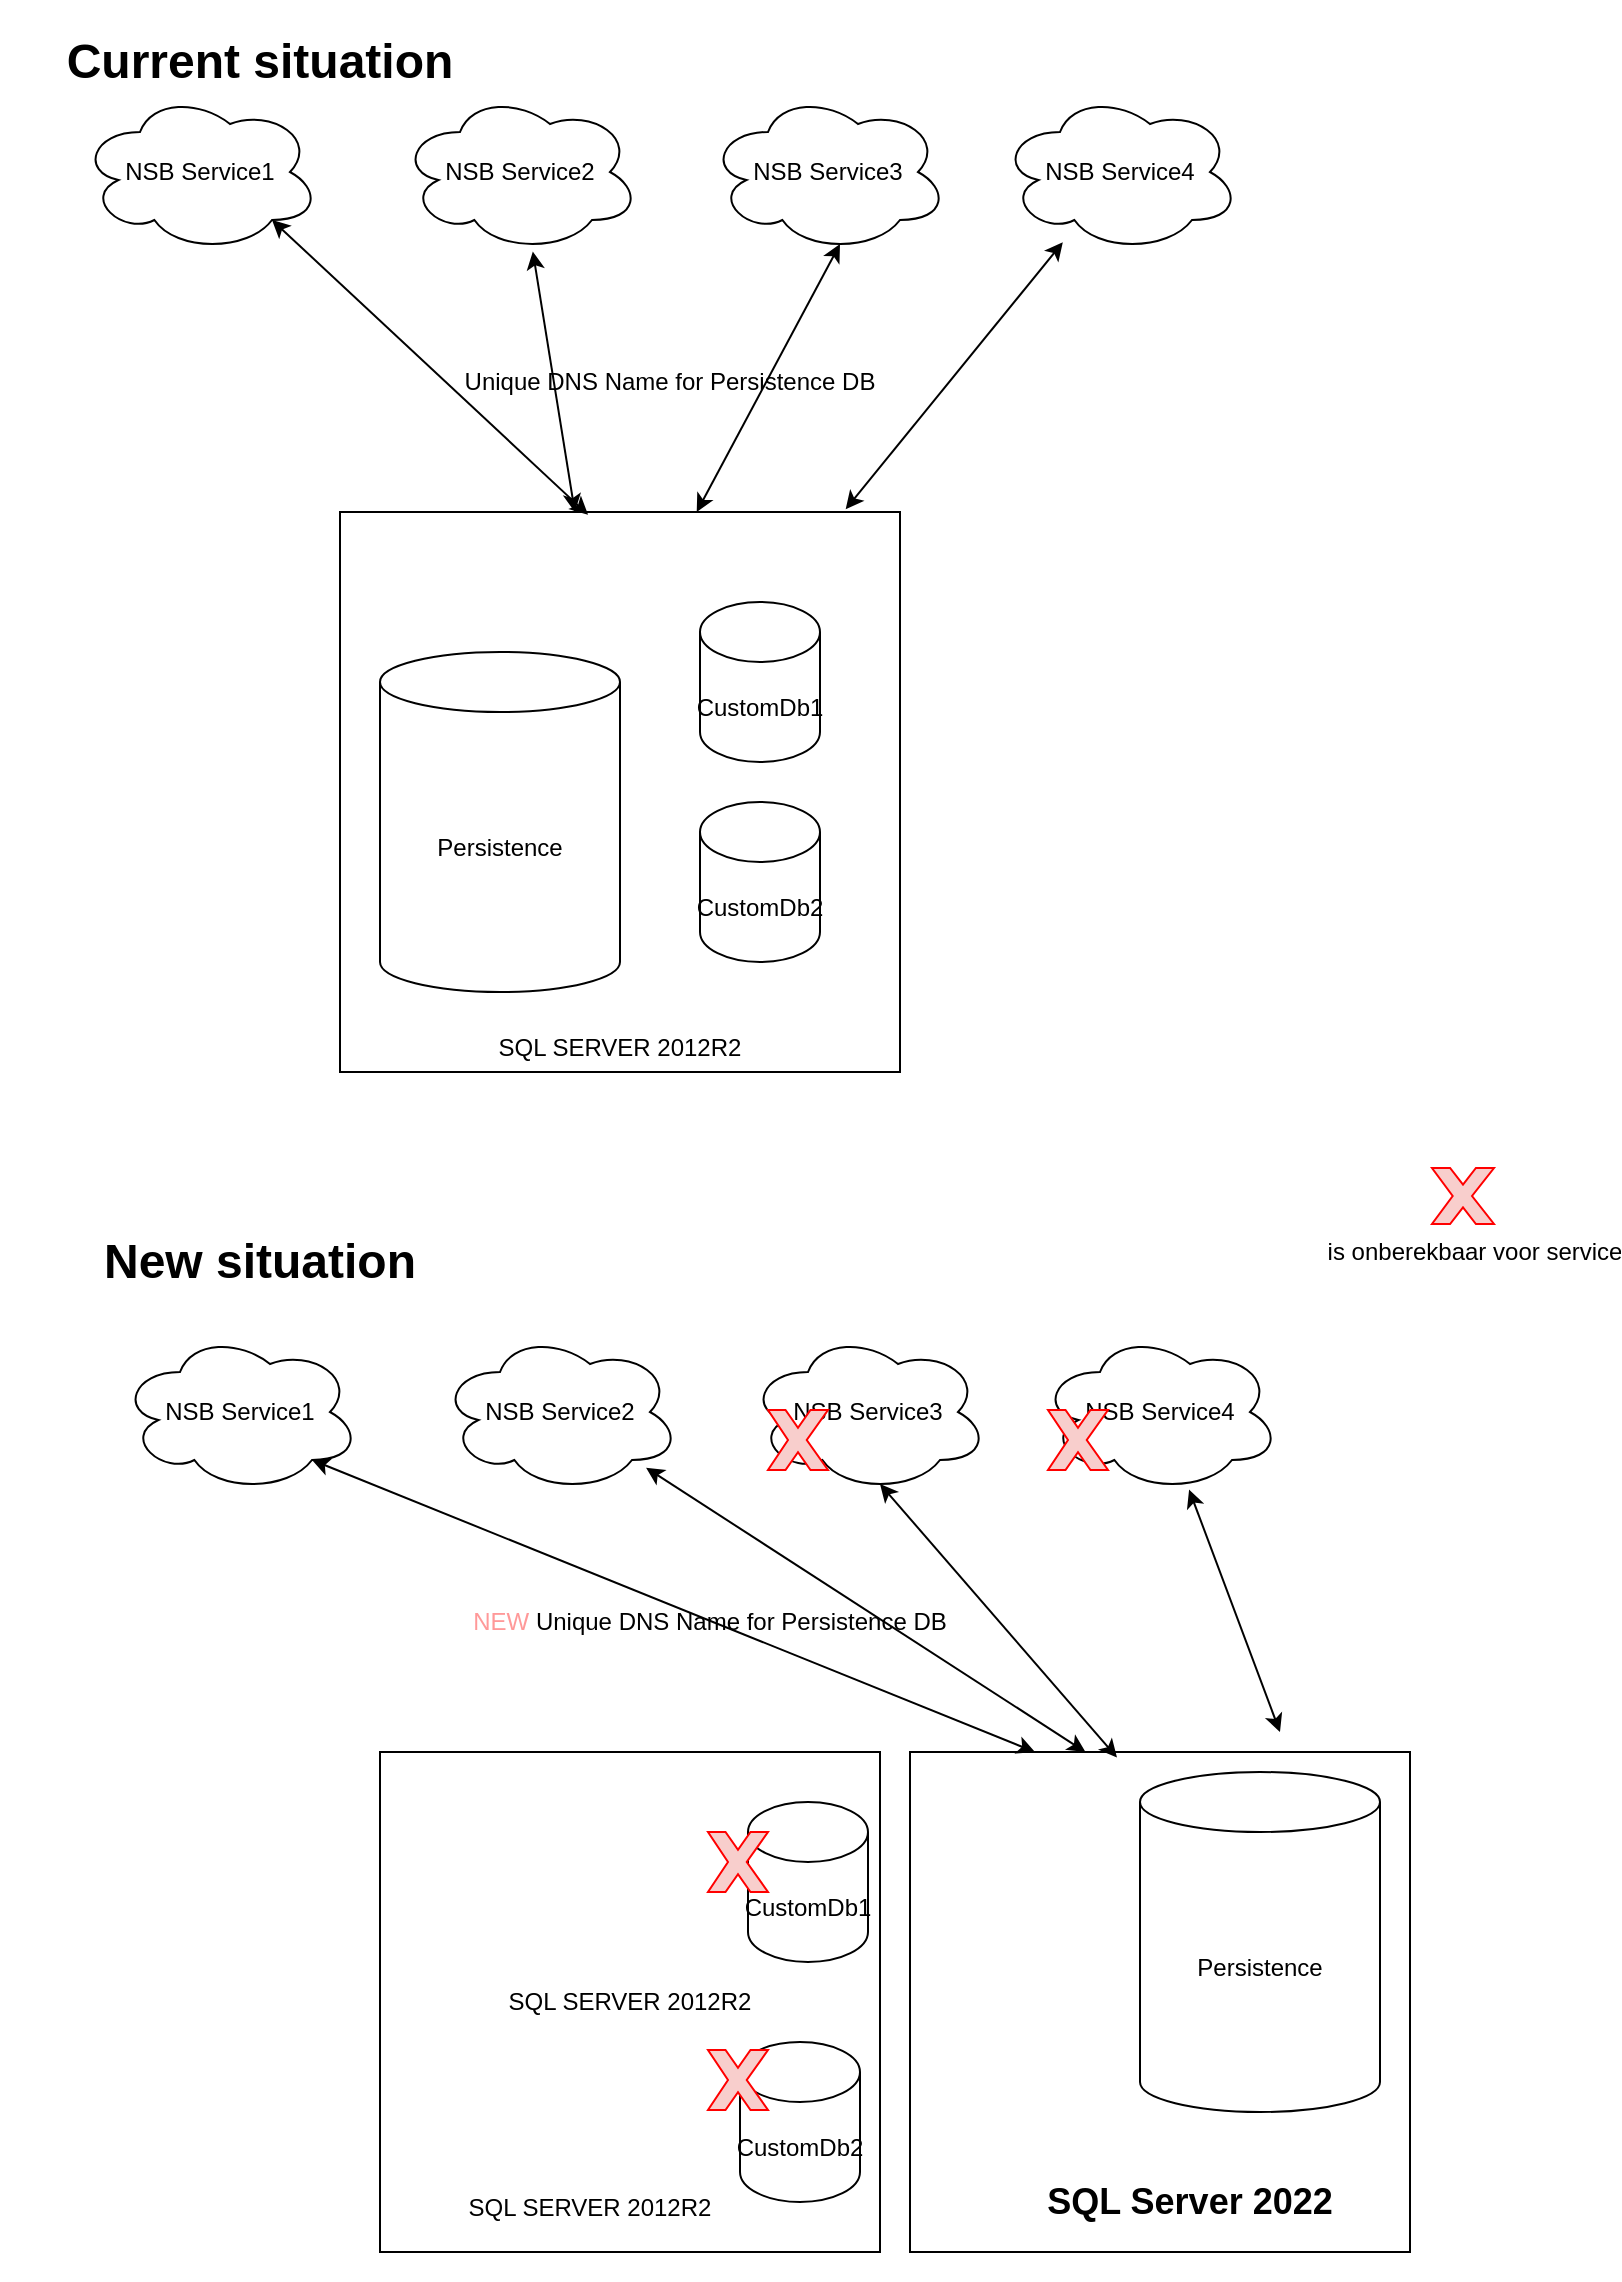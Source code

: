 <mxfile version="24.7.7">
  <diagram name="Pagina-1" id="0BlaeF4Wuc480mNTyorj">
    <mxGraphModel dx="1043" dy="1779" grid="1" gridSize="10" guides="1" tooltips="1" connect="1" arrows="1" fold="1" page="1" pageScale="1" pageWidth="827" pageHeight="1169" math="0" shadow="0">
      <root>
        <mxCell id="0" />
        <mxCell id="1" parent="0" />
        <mxCell id="mi39j66zBvmvn_8gFiLY-44" value="" style="whiteSpace=wrap;html=1;aspect=fixed;" vertex="1" parent="1">
          <mxGeometry x="455" y="870" width="250" height="250" as="geometry" />
        </mxCell>
        <mxCell id="mi39j66zBvmvn_8gFiLY-1" value="NSB Service1" style="ellipse;shape=cloud;whiteSpace=wrap;html=1;" vertex="1" parent="1">
          <mxGeometry x="40" y="40" width="120" height="80" as="geometry" />
        </mxCell>
        <mxCell id="mi39j66zBvmvn_8gFiLY-3" value="NSB Service2" style="ellipse;shape=cloud;whiteSpace=wrap;html=1;" vertex="1" parent="1">
          <mxGeometry x="200" y="40" width="120" height="80" as="geometry" />
        </mxCell>
        <mxCell id="mi39j66zBvmvn_8gFiLY-4" value="NSB Service3" style="ellipse;shape=cloud;whiteSpace=wrap;html=1;" vertex="1" parent="1">
          <mxGeometry x="354" y="40" width="120" height="80" as="geometry" />
        </mxCell>
        <mxCell id="mi39j66zBvmvn_8gFiLY-5" value="NSB Service4" style="ellipse;shape=cloud;whiteSpace=wrap;html=1;" vertex="1" parent="1">
          <mxGeometry x="500" y="40" width="120" height="80" as="geometry" />
        </mxCell>
        <mxCell id="mi39j66zBvmvn_8gFiLY-6" value="" style="whiteSpace=wrap;html=1;aspect=fixed;" vertex="1" parent="1">
          <mxGeometry x="170" y="250" width="280" height="280" as="geometry" />
        </mxCell>
        <mxCell id="mi39j66zBvmvn_8gFiLY-7" value="Persistence" style="shape=cylinder3;whiteSpace=wrap;html=1;boundedLbl=1;backgroundOutline=1;size=15;" vertex="1" parent="1">
          <mxGeometry x="190" y="320" width="120" height="170" as="geometry" />
        </mxCell>
        <mxCell id="mi39j66zBvmvn_8gFiLY-8" value="CustomDb1" style="shape=cylinder3;whiteSpace=wrap;html=1;boundedLbl=1;backgroundOutline=1;size=15;" vertex="1" parent="1">
          <mxGeometry x="350" y="295" width="60" height="80" as="geometry" />
        </mxCell>
        <mxCell id="mi39j66zBvmvn_8gFiLY-9" value="CustomDb2" style="shape=cylinder3;whiteSpace=wrap;html=1;boundedLbl=1;backgroundOutline=1;size=15;" vertex="1" parent="1">
          <mxGeometry x="350" y="395" width="60" height="80" as="geometry" />
        </mxCell>
        <mxCell id="mi39j66zBvmvn_8gFiLY-12" value="" style="endArrow=classic;startArrow=classic;html=1;rounded=0;entryX=0.8;entryY=0.8;entryDx=0;entryDy=0;entryPerimeter=0;exitX=0.443;exitY=0.005;exitDx=0;exitDy=0;exitPerimeter=0;" edge="1" parent="1" source="mi39j66zBvmvn_8gFiLY-6" target="mi39j66zBvmvn_8gFiLY-1">
          <mxGeometry width="50" height="50" relative="1" as="geometry">
            <mxPoint x="260" y="350" as="sourcePoint" />
            <mxPoint x="310" y="300" as="targetPoint" />
          </mxGeometry>
        </mxCell>
        <mxCell id="mi39j66zBvmvn_8gFiLY-13" value="" style="endArrow=classic;startArrow=classic;html=1;rounded=0;" edge="1" parent="1" source="mi39j66zBvmvn_8gFiLY-6" target="mi39j66zBvmvn_8gFiLY-3">
          <mxGeometry width="50" height="50" relative="1" as="geometry">
            <mxPoint x="260" y="350" as="sourcePoint" />
            <mxPoint x="310" y="300" as="targetPoint" />
          </mxGeometry>
        </mxCell>
        <mxCell id="mi39j66zBvmvn_8gFiLY-15" value="" style="endArrow=classic;startArrow=classic;html=1;rounded=0;exitX=0.903;exitY=-0.005;exitDx=0;exitDy=0;exitPerimeter=0;" edge="1" parent="1" source="mi39j66zBvmvn_8gFiLY-6" target="mi39j66zBvmvn_8gFiLY-5">
          <mxGeometry width="50" height="50" relative="1" as="geometry">
            <mxPoint x="260" y="350" as="sourcePoint" />
            <mxPoint x="310" y="300" as="targetPoint" />
          </mxGeometry>
        </mxCell>
        <mxCell id="mi39j66zBvmvn_8gFiLY-16" value="" style="endArrow=classic;startArrow=classic;html=1;rounded=0;entryX=0.55;entryY=0.95;entryDx=0;entryDy=0;entryPerimeter=0;exitX=0.637;exitY=0;exitDx=0;exitDy=0;exitPerimeter=0;" edge="1" parent="1" source="mi39j66zBvmvn_8gFiLY-6" target="mi39j66zBvmvn_8gFiLY-4">
          <mxGeometry width="50" height="50" relative="1" as="geometry">
            <mxPoint x="350" y="240" as="sourcePoint" />
            <mxPoint x="310" y="300" as="targetPoint" />
          </mxGeometry>
        </mxCell>
        <mxCell id="mi39j66zBvmvn_8gFiLY-17" value="Unique DNS Name for Persistence DB" style="text;html=1;align=center;verticalAlign=middle;whiteSpace=wrap;rounded=0;" vertex="1" parent="1">
          <mxGeometry x="130" y="170" width="410" height="30" as="geometry" />
        </mxCell>
        <mxCell id="mi39j66zBvmvn_8gFiLY-31" value="NSB Service1" style="ellipse;shape=cloud;whiteSpace=wrap;html=1;" vertex="1" parent="1">
          <mxGeometry x="60" y="660" width="120" height="80" as="geometry" />
        </mxCell>
        <mxCell id="mi39j66zBvmvn_8gFiLY-32" value="NSB Service2" style="ellipse;shape=cloud;whiteSpace=wrap;html=1;" vertex="1" parent="1">
          <mxGeometry x="220" y="660" width="120" height="80" as="geometry" />
        </mxCell>
        <mxCell id="mi39j66zBvmvn_8gFiLY-33" value="NSB Service3" style="ellipse;shape=cloud;whiteSpace=wrap;html=1;" vertex="1" parent="1">
          <mxGeometry x="374" y="660" width="120" height="80" as="geometry" />
        </mxCell>
        <mxCell id="mi39j66zBvmvn_8gFiLY-34" value="NSB Service4" style="ellipse;shape=cloud;whiteSpace=wrap;html=1;" vertex="1" parent="1">
          <mxGeometry x="520" y="660" width="120" height="80" as="geometry" />
        </mxCell>
        <mxCell id="mi39j66zBvmvn_8gFiLY-35" value="SQL SERVER 2012R2" style="whiteSpace=wrap;html=1;aspect=fixed;" vertex="1" parent="1">
          <mxGeometry x="190" y="870" width="250" height="250" as="geometry" />
        </mxCell>
        <mxCell id="mi39j66zBvmvn_8gFiLY-36" value="Persistence" style="shape=cylinder3;whiteSpace=wrap;html=1;boundedLbl=1;backgroundOutline=1;size=15;" vertex="1" parent="1">
          <mxGeometry x="570" y="880" width="120" height="170" as="geometry" />
        </mxCell>
        <mxCell id="mi39j66zBvmvn_8gFiLY-38" value="CustomDb2" style="shape=cylinder3;whiteSpace=wrap;html=1;boundedLbl=1;backgroundOutline=1;size=15;" vertex="1" parent="1">
          <mxGeometry x="370" y="1015" width="60" height="80" as="geometry" />
        </mxCell>
        <mxCell id="mi39j66zBvmvn_8gFiLY-39" value="" style="endArrow=classic;startArrow=classic;html=1;rounded=0;entryX=0.8;entryY=0.8;entryDx=0;entryDy=0;entryPerimeter=0;exitX=0.25;exitY=0;exitDx=0;exitDy=0;" edge="1" parent="1" source="mi39j66zBvmvn_8gFiLY-44" target="mi39j66zBvmvn_8gFiLY-31">
          <mxGeometry width="50" height="50" relative="1" as="geometry">
            <mxPoint x="280" y="970" as="sourcePoint" />
            <mxPoint x="330" y="920" as="targetPoint" />
          </mxGeometry>
        </mxCell>
        <mxCell id="mi39j66zBvmvn_8gFiLY-40" value="" style="endArrow=classic;startArrow=classic;html=1;rounded=0;exitX=0.351;exitY=0;exitDx=0;exitDy=0;exitPerimeter=0;" edge="1" parent="1" source="mi39j66zBvmvn_8gFiLY-44" target="mi39j66zBvmvn_8gFiLY-32">
          <mxGeometry width="50" height="50" relative="1" as="geometry">
            <mxPoint x="280" y="970" as="sourcePoint" />
            <mxPoint x="330" y="920" as="targetPoint" />
          </mxGeometry>
        </mxCell>
        <mxCell id="mi39j66zBvmvn_8gFiLY-41" value="" style="endArrow=classic;startArrow=classic;html=1;rounded=0;" edge="1" parent="1" target="mi39j66zBvmvn_8gFiLY-34">
          <mxGeometry width="50" height="50" relative="1" as="geometry">
            <mxPoint x="640" y="860" as="sourcePoint" />
            <mxPoint x="330" y="920" as="targetPoint" />
          </mxGeometry>
        </mxCell>
        <mxCell id="mi39j66zBvmvn_8gFiLY-42" value="" style="endArrow=classic;startArrow=classic;html=1;rounded=0;entryX=0.55;entryY=0.95;entryDx=0;entryDy=0;entryPerimeter=0;exitX=0.414;exitY=0.011;exitDx=0;exitDy=0;exitPerimeter=0;" edge="1" parent="1" source="mi39j66zBvmvn_8gFiLY-44" target="mi39j66zBvmvn_8gFiLY-33">
          <mxGeometry width="50" height="50" relative="1" as="geometry">
            <mxPoint x="370" y="860" as="sourcePoint" />
            <mxPoint x="330" y="920" as="targetPoint" />
          </mxGeometry>
        </mxCell>
        <mxCell id="mi39j66zBvmvn_8gFiLY-43" value="&lt;font color=&quot;#ff9999&quot;&gt;NEW &lt;/font&gt;Unique DNS Name for Persistence DB" style="text;html=1;align=center;verticalAlign=middle;whiteSpace=wrap;rounded=0;" vertex="1" parent="1">
          <mxGeometry x="150" y="790" width="410" height="30" as="geometry" />
        </mxCell>
        <mxCell id="mi39j66zBvmvn_8gFiLY-45" value="CustomDb1" style="shape=cylinder3;whiteSpace=wrap;html=1;boundedLbl=1;backgroundOutline=1;size=15;" vertex="1" parent="1">
          <mxGeometry x="374" y="895" width="60" height="80" as="geometry" />
        </mxCell>
        <mxCell id="mi39j66zBvmvn_8gFiLY-46" value="&#xa;SQL SERVER 2012R2&#xa;&#xa;" style="text;html=1;align=center;verticalAlign=middle;whiteSpace=wrap;rounded=0;" vertex="1" parent="1">
          <mxGeometry x="235" y="510" width="150" height="30" as="geometry" />
        </mxCell>
        <mxCell id="mi39j66zBvmvn_8gFiLY-48" value="&#xa;SQL SERVER 2012R2&#xa;&#xa;" style="text;html=1;align=center;verticalAlign=middle;whiteSpace=wrap;rounded=0;" vertex="1" parent="1">
          <mxGeometry x="220" y="1090" width="150" height="30" as="geometry" />
        </mxCell>
        <mxCell id="mi39j66zBvmvn_8gFiLY-49" value="&lt;h2 class=&quot;&quot;&gt;SQL Server 2022&lt;/h2&gt;" style="text;html=1;align=center;verticalAlign=middle;whiteSpace=wrap;rounded=0;" vertex="1" parent="1">
          <mxGeometry x="510" y="1080" width="170" height="30" as="geometry" />
        </mxCell>
        <mxCell id="mi39j66zBvmvn_8gFiLY-50" value="" style="verticalLabelPosition=bottom;verticalAlign=top;html=1;shape=mxgraph.basic.x;fillColor=#f8cecc;strokeColor=#ff0000;" vertex="1" parent="1">
          <mxGeometry x="354" y="910" width="30" height="30" as="geometry" />
        </mxCell>
        <mxCell id="mi39j66zBvmvn_8gFiLY-51" value="" style="verticalLabelPosition=bottom;verticalAlign=top;html=1;shape=mxgraph.basic.x;fillColor=#f8cecc;strokeColor=#ff0000;" vertex="1" parent="1">
          <mxGeometry x="354" y="1019" width="30" height="30" as="geometry" />
        </mxCell>
        <mxCell id="mi39j66zBvmvn_8gFiLY-54" value="" style="verticalLabelPosition=bottom;verticalAlign=top;html=1;shape=mxgraph.basic.x;fillColor=#f8cecc;strokeColor=#ff0000;" vertex="1" parent="1">
          <mxGeometry x="384" y="699" width="30" height="30" as="geometry" />
        </mxCell>
        <mxCell id="mi39j66zBvmvn_8gFiLY-55" value="" style="verticalLabelPosition=bottom;verticalAlign=top;html=1;shape=mxgraph.basic.x;fillColor=#f8cecc;strokeColor=#ff0000;" vertex="1" parent="1">
          <mxGeometry x="524" y="699" width="30" height="30" as="geometry" />
        </mxCell>
        <mxCell id="mi39j66zBvmvn_8gFiLY-56" value="&amp;nbsp;&amp;nbsp; is onberekbaar voor service " style="verticalLabelPosition=bottom;verticalAlign=top;html=1;shape=mxgraph.basic.x;fillColor=#f8cecc;strokeColor=#ff0000;" vertex="1" parent="1">
          <mxGeometry x="716" y="578" width="31" height="28" as="geometry" />
        </mxCell>
        <mxCell id="mi39j66zBvmvn_8gFiLY-57" value="&lt;h1&gt;Current situation &lt;/h1&gt;" style="text;html=1;align=center;verticalAlign=middle;whiteSpace=wrap;rounded=0;" vertex="1" parent="1">
          <mxGeometry y="10" width="260" height="30" as="geometry" />
        </mxCell>
        <mxCell id="mi39j66zBvmvn_8gFiLY-58" value="&lt;h1&gt;New situation &lt;/h1&gt;" style="text;html=1;align=center;verticalAlign=middle;whiteSpace=wrap;rounded=0;" vertex="1" parent="1">
          <mxGeometry y="610" width="260" height="30" as="geometry" />
        </mxCell>
      </root>
    </mxGraphModel>
  </diagram>
</mxfile>
